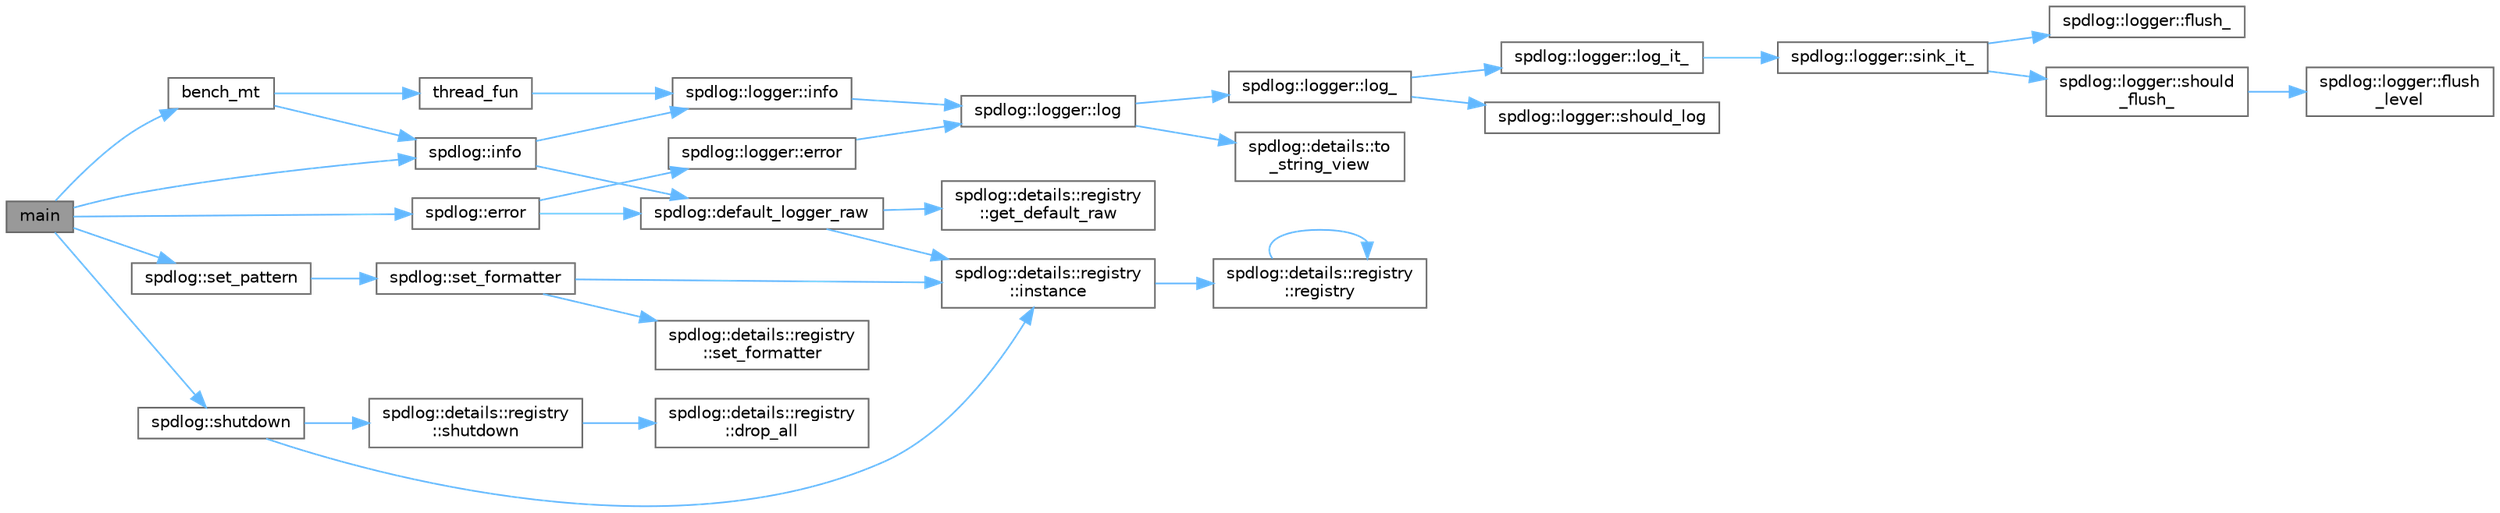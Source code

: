 digraph "main"
{
 // LATEX_PDF_SIZE
  bgcolor="transparent";
  edge [fontname=Helvetica,fontsize=10,labelfontname=Helvetica,labelfontsize=10];
  node [fontname=Helvetica,fontsize=10,shape=box,height=0.2,width=0.4];
  rankdir="LR";
  Node1 [id="Node000001",label="main",height=0.2,width=0.4,color="gray40", fillcolor="grey60", style="filled", fontcolor="black",tooltip=" "];
  Node1 -> Node2 [id="edge33_Node000001_Node000002",color="steelblue1",style="solid",tooltip=" "];
  Node2 [id="Node000002",label="bench_mt",height=0.2,width=0.4,color="grey40", fillcolor="white", style="filled",URL="$async__bench_8cpp.html#a87be032cecc2ffc9b5fe137148fa2b1a",tooltip=" "];
  Node2 -> Node3 [id="edge34_Node000002_Node000003",color="steelblue1",style="solid",tooltip=" "];
  Node3 [id="Node000003",label="spdlog::info",height=0.2,width=0.4,color="grey40", fillcolor="white", style="filled",URL="$namespacespdlog.html#a578946b7e705af8de69840a29aea6b0d",tooltip=" "];
  Node3 -> Node4 [id="edge35_Node000003_Node000004",color="steelblue1",style="solid",tooltip=" "];
  Node4 [id="Node000004",label="spdlog::default_logger_raw",height=0.2,width=0.4,color="grey40", fillcolor="white", style="filled",URL="$namespacespdlog.html#a705f094f9897041b4e98bfe3c567ada0",tooltip=" "];
  Node4 -> Node5 [id="edge36_Node000004_Node000005",color="steelblue1",style="solid",tooltip=" "];
  Node5 [id="Node000005",label="spdlog::details::registry\l::get_default_raw",height=0.2,width=0.4,color="grey40", fillcolor="white", style="filled",URL="$classspdlog_1_1details_1_1registry.html#a4b75c50f0b310b84d2a93f3f1badd5a3",tooltip=" "];
  Node4 -> Node6 [id="edge37_Node000004_Node000006",color="steelblue1",style="solid",tooltip=" "];
  Node6 [id="Node000006",label="spdlog::details::registry\l::instance",height=0.2,width=0.4,color="grey40", fillcolor="white", style="filled",URL="$classspdlog_1_1details_1_1registry.html#aa03a75101aed166275ba27d0b2235e5d",tooltip=" "];
  Node6 -> Node7 [id="edge38_Node000006_Node000007",color="steelblue1",style="solid",tooltip=" "];
  Node7 [id="Node000007",label="spdlog::details::registry\l::registry",height=0.2,width=0.4,color="grey40", fillcolor="white", style="filled",URL="$classspdlog_1_1details_1_1registry.html#ab5c1a2f7b8e2e9eec4e0fa75d9167f3b",tooltip=" "];
  Node7 -> Node7 [id="edge39_Node000007_Node000007",color="steelblue1",style="solid",tooltip=" "];
  Node3 -> Node8 [id="edge40_Node000003_Node000008",color="steelblue1",style="solid",tooltip=" "];
  Node8 [id="Node000008",label="spdlog::logger::info",height=0.2,width=0.4,color="grey40", fillcolor="white", style="filled",URL="$classspdlog_1_1logger.html#a8e26d86fc4c55a8332f08b6bed462cbb",tooltip=" "];
  Node8 -> Node9 [id="edge41_Node000008_Node000009",color="steelblue1",style="solid",tooltip=" "];
  Node9 [id="Node000009",label="spdlog::logger::log",height=0.2,width=0.4,color="grey40", fillcolor="white", style="filled",URL="$classspdlog_1_1logger.html#a40cf6aff63e039865c000fa2b1cfde6a",tooltip=" "];
  Node9 -> Node10 [id="edge42_Node000009_Node000010",color="steelblue1",style="solid",tooltip=" "];
  Node10 [id="Node000010",label="spdlog::logger::log_",height=0.2,width=0.4,color="grey40", fillcolor="white", style="filled",URL="$classspdlog_1_1logger.html#a393d7bc2b8eb227e121f38e3573bbc88",tooltip=" "];
  Node10 -> Node11 [id="edge43_Node000010_Node000011",color="steelblue1",style="solid",tooltip=" "];
  Node11 [id="Node000011",label="spdlog::logger::log_it_",height=0.2,width=0.4,color="grey40", fillcolor="white", style="filled",URL="$classspdlog_1_1logger.html#af4f4e7fef776a4443e8e691dca560aec",tooltip=" "];
  Node11 -> Node12 [id="edge44_Node000011_Node000012",color="steelblue1",style="solid",tooltip=" "];
  Node12 [id="Node000012",label="spdlog::logger::sink_it_",height=0.2,width=0.4,color="grey40", fillcolor="white", style="filled",URL="$classspdlog_1_1logger.html#a903938d3018e32dedcbd090e624ab5ee",tooltip=" "];
  Node12 -> Node13 [id="edge45_Node000012_Node000013",color="steelblue1",style="solid",tooltip=" "];
  Node13 [id="Node000013",label="spdlog::logger::flush_",height=0.2,width=0.4,color="grey40", fillcolor="white", style="filled",URL="$classspdlog_1_1logger.html#a4410446ddde8880655f00729521e9718",tooltip=" "];
  Node12 -> Node14 [id="edge46_Node000012_Node000014",color="steelblue1",style="solid",tooltip=" "];
  Node14 [id="Node000014",label="spdlog::logger::should\l_flush_",height=0.2,width=0.4,color="grey40", fillcolor="white", style="filled",URL="$classspdlog_1_1logger.html#ad39bf7f0608d13e335dd19dfce484b36",tooltip=" "];
  Node14 -> Node15 [id="edge47_Node000014_Node000015",color="steelblue1",style="solid",tooltip=" "];
  Node15 [id="Node000015",label="spdlog::logger::flush\l_level",height=0.2,width=0.4,color="grey40", fillcolor="white", style="filled",URL="$classspdlog_1_1logger.html#a531a5fdd8cc96405858bf64a272614d3",tooltip=" "];
  Node10 -> Node16 [id="edge48_Node000010_Node000016",color="steelblue1",style="solid",tooltip=" "];
  Node16 [id="Node000016",label="spdlog::logger::should_log",height=0.2,width=0.4,color="grey40", fillcolor="white", style="filled",URL="$classspdlog_1_1logger.html#a94c77395570c462953ded4188aaaf655",tooltip=" "];
  Node9 -> Node17 [id="edge49_Node000009_Node000017",color="steelblue1",style="solid",tooltip=" "];
  Node17 [id="Node000017",label="spdlog::details::to\l_string_view",height=0.2,width=0.4,color="grey40", fillcolor="white", style="filled",URL="$namespacespdlog_1_1details.html#a24574d19e82c36c0bb29c751c098d039",tooltip=" "];
  Node2 -> Node18 [id="edge50_Node000002_Node000018",color="steelblue1",style="solid",tooltip=" "];
  Node18 [id="Node000018",label="thread_fun",height=0.2,width=0.4,color="grey40", fillcolor="white", style="filled",URL="$async__bench_8cpp.html#a190a4f1ae4e7b70f574f380da9ca6e9c",tooltip=" "];
  Node18 -> Node8 [id="edge51_Node000018_Node000008",color="steelblue1",style="solid",tooltip=" "];
  Node1 -> Node19 [id="edge52_Node000001_Node000019",color="steelblue1",style="solid",tooltip=" "];
  Node19 [id="Node000019",label="spdlog::error",height=0.2,width=0.4,color="grey40", fillcolor="white", style="filled",URL="$namespacespdlog.html#ae1d3e9e381047283ac67046df1b6e13c",tooltip=" "];
  Node19 -> Node4 [id="edge53_Node000019_Node000004",color="steelblue1",style="solid",tooltip=" "];
  Node19 -> Node20 [id="edge54_Node000019_Node000020",color="steelblue1",style="solid",tooltip=" "];
  Node20 [id="Node000020",label="spdlog::logger::error",height=0.2,width=0.4,color="grey40", fillcolor="white", style="filled",URL="$classspdlog_1_1logger.html#a8d54bcb51180a298870e137e26fb647a",tooltip=" "];
  Node20 -> Node9 [id="edge55_Node000020_Node000009",color="steelblue1",style="solid",tooltip=" "];
  Node1 -> Node3 [id="edge56_Node000001_Node000003",color="steelblue1",style="solid",tooltip=" "];
  Node1 -> Node21 [id="edge57_Node000001_Node000021",color="steelblue1",style="solid",tooltip=" "];
  Node21 [id="Node000021",label="spdlog::set_pattern",height=0.2,width=0.4,color="grey40", fillcolor="white", style="filled",URL="$namespacespdlog.html#ae7550434e7e8db53188e988741659f2e",tooltip=" "];
  Node21 -> Node22 [id="edge58_Node000021_Node000022",color="steelblue1",style="solid",tooltip=" "];
  Node22 [id="Node000022",label="spdlog::set_formatter",height=0.2,width=0.4,color="grey40", fillcolor="white", style="filled",URL="$namespacespdlog.html#acc4462a0284624191f0942f772d3a682",tooltip=" "];
  Node22 -> Node6 [id="edge59_Node000022_Node000006",color="steelblue1",style="solid",tooltip=" "];
  Node22 -> Node23 [id="edge60_Node000022_Node000023",color="steelblue1",style="solid",tooltip=" "];
  Node23 [id="Node000023",label="spdlog::details::registry\l::set_formatter",height=0.2,width=0.4,color="grey40", fillcolor="white", style="filled",URL="$classspdlog_1_1details_1_1registry.html#a2830cfb77b386e1c9dd93162e91a266c",tooltip=" "];
  Node1 -> Node24 [id="edge61_Node000001_Node000024",color="steelblue1",style="solid",tooltip=" "];
  Node24 [id="Node000024",label="spdlog::shutdown",height=0.2,width=0.4,color="grey40", fillcolor="white", style="filled",URL="$namespacespdlog.html#a7775e1780d52934ac4c4b7944b2b1559",tooltip=" "];
  Node24 -> Node6 [id="edge62_Node000024_Node000006",color="steelblue1",style="solid",tooltip=" "];
  Node24 -> Node25 [id="edge63_Node000024_Node000025",color="steelblue1",style="solid",tooltip=" "];
  Node25 [id="Node000025",label="spdlog::details::registry\l::shutdown",height=0.2,width=0.4,color="grey40", fillcolor="white", style="filled",URL="$classspdlog_1_1details_1_1registry.html#aa9844e5a01050826006c1db130f5f29f",tooltip=" "];
  Node25 -> Node26 [id="edge64_Node000025_Node000026",color="steelblue1",style="solid",tooltip=" "];
  Node26 [id="Node000026",label="spdlog::details::registry\l::drop_all",height=0.2,width=0.4,color="grey40", fillcolor="white", style="filled",URL="$classspdlog_1_1details_1_1registry.html#a301f502d1af4425459674b6f2f0280b5",tooltip=" "];
}
